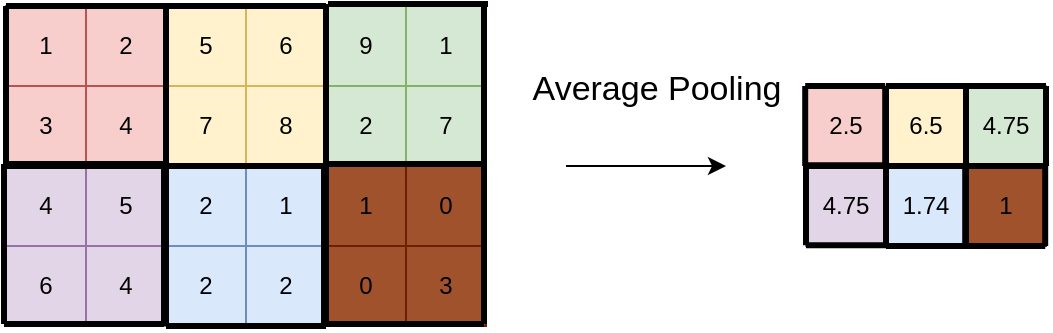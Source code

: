 <mxfile version="13.1.8" type="device"><diagram id="Bg-7NHBz9WUJBnmVUtov" name="Page-1"><mxGraphModel dx="946" dy="510" grid="1" gridSize="10" guides="1" tooltips="1" connect="1" arrows="1" fold="1" page="1" pageScale="1" pageWidth="827" pageHeight="1169" math="0" shadow="0"><root><mxCell id="0"/><mxCell id="1" parent="0"/><mxCell id="8pw2kfIp1mnG5U4Kt97E-2" value="1" style="whiteSpace=wrap;html=1;aspect=fixed;fillColor=#f8cecc;strokeColor=#b85450;" vertex="1" parent="1"><mxGeometry x="80" y="480" width="40" height="40" as="geometry"/></mxCell><mxCell id="8pw2kfIp1mnG5U4Kt97E-3" value="2" style="whiteSpace=wrap;html=1;aspect=fixed;fillColor=#f8cecc;strokeColor=#b85450;" vertex="1" parent="1"><mxGeometry x="120" y="480" width="40" height="40" as="geometry"/></mxCell><mxCell id="8pw2kfIp1mnG5U4Kt97E-4" value="5" style="whiteSpace=wrap;html=1;aspect=fixed;fillColor=#fff2cc;strokeColor=#d6b656;" vertex="1" parent="1"><mxGeometry x="160" y="480" width="40" height="40" as="geometry"/></mxCell><mxCell id="8pw2kfIp1mnG5U4Kt97E-5" value="6" style="whiteSpace=wrap;html=1;aspect=fixed;fillColor=#fff2cc;strokeColor=#d6b656;" vertex="1" parent="1"><mxGeometry x="200" y="480" width="40" height="40" as="geometry"/></mxCell><mxCell id="8pw2kfIp1mnG5U4Kt97E-6" value="9" style="whiteSpace=wrap;html=1;aspect=fixed;fillColor=#d5e8d4;strokeColor=#82b366;" vertex="1" parent="1"><mxGeometry x="240" y="480" width="40" height="40" as="geometry"/></mxCell><mxCell id="8pw2kfIp1mnG5U4Kt97E-7" value="3" style="whiteSpace=wrap;html=1;aspect=fixed;fillColor=#f8cecc;strokeColor=#b85450;" vertex="1" parent="1"><mxGeometry x="80" y="520" width="40" height="40" as="geometry"/></mxCell><mxCell id="8pw2kfIp1mnG5U4Kt97E-8" value="4" style="whiteSpace=wrap;html=1;aspect=fixed;fillColor=#f8cecc;strokeColor=#b85450;" vertex="1" parent="1"><mxGeometry x="120" y="520" width="40" height="40" as="geometry"/></mxCell><mxCell id="8pw2kfIp1mnG5U4Kt97E-9" value="7" style="whiteSpace=wrap;html=1;aspect=fixed;fillColor=#fff2cc;strokeColor=#d6b656;" vertex="1" parent="1"><mxGeometry x="160" y="520" width="40" height="40" as="geometry"/></mxCell><mxCell id="8pw2kfIp1mnG5U4Kt97E-10" value="8" style="whiteSpace=wrap;html=1;aspect=fixed;fillColor=#fff2cc;strokeColor=#d6b656;" vertex="1" parent="1"><mxGeometry x="200" y="520" width="40" height="40" as="geometry"/></mxCell><mxCell id="8pw2kfIp1mnG5U4Kt97E-11" value="2" style="whiteSpace=wrap;html=1;aspect=fixed;fillColor=#d5e8d4;strokeColor=#82b366;" vertex="1" parent="1"><mxGeometry x="240" y="520" width="40" height="40" as="geometry"/></mxCell><mxCell id="8pw2kfIp1mnG5U4Kt97E-12" value="4" style="whiteSpace=wrap;html=1;aspect=fixed;fillColor=#e1d5e7;strokeColor=#9673a6;" vertex="1" parent="1"><mxGeometry x="80" y="560" width="40" height="40" as="geometry"/></mxCell><mxCell id="8pw2kfIp1mnG5U4Kt97E-13" value="5" style="whiteSpace=wrap;html=1;aspect=fixed;fillColor=#e1d5e7;strokeColor=#9673a6;" vertex="1" parent="1"><mxGeometry x="120" y="560" width="40" height="40" as="geometry"/></mxCell><mxCell id="8pw2kfIp1mnG5U4Kt97E-14" value="2" style="whiteSpace=wrap;html=1;aspect=fixed;fillColor=#dae8fc;strokeColor=#6c8ebf;" vertex="1" parent="1"><mxGeometry x="160" y="560" width="40" height="40" as="geometry"/></mxCell><mxCell id="8pw2kfIp1mnG5U4Kt97E-16" value="1" style="whiteSpace=wrap;html=1;aspect=fixed;fillColor=#a0522d;strokeColor=#6D1F00;fontColor=#000000;labelBackgroundColor=none;" vertex="1" parent="1"><mxGeometry x="240" y="560" width="40" height="40" as="geometry"/></mxCell><mxCell id="8pw2kfIp1mnG5U4Kt97E-17" value="6" style="whiteSpace=wrap;html=1;aspect=fixed;fillColor=#e1d5e7;strokeColor=#9673a6;" vertex="1" parent="1"><mxGeometry x="80" y="600" width="40" height="40" as="geometry"/></mxCell><mxCell id="8pw2kfIp1mnG5U4Kt97E-18" value="4" style="whiteSpace=wrap;html=1;aspect=fixed;fillColor=#e1d5e7;strokeColor=#9673a6;" vertex="1" parent="1"><mxGeometry x="120" y="600" width="40" height="40" as="geometry"/></mxCell><mxCell id="8pw2kfIp1mnG5U4Kt97E-19" value="2" style="whiteSpace=wrap;html=1;aspect=fixed;fillColor=#dae8fc;strokeColor=#6c8ebf;" vertex="1" parent="1"><mxGeometry x="160" y="600" width="40" height="40" as="geometry"/></mxCell><mxCell id="8pw2kfIp1mnG5U4Kt97E-20" value="2" style="whiteSpace=wrap;html=1;aspect=fixed;fillColor=#dae8fc;strokeColor=#6c8ebf;" vertex="1" parent="1"><mxGeometry x="200" y="600" width="40" height="40" as="geometry"/></mxCell><mxCell id="8pw2kfIp1mnG5U4Kt97E-21" value="0" style="whiteSpace=wrap;html=1;aspect=fixed;fillColor=#a0522d;strokeColor=#6D1F00;fontColor=#000000;labelBackgroundColor=none;" vertex="1" parent="1"><mxGeometry x="240" y="600" width="40" height="40" as="geometry"/></mxCell><mxCell id="8pw2kfIp1mnG5U4Kt97E-22" value="2.5" style="whiteSpace=wrap;html=1;aspect=fixed;direction=south;fillColor=#f8cecc;strokeColor=#b85450;" vertex="1" parent="1"><mxGeometry x="480" y="520" width="40" height="40" as="geometry"/></mxCell><mxCell id="8pw2kfIp1mnG5U4Kt97E-23" value="6.5" style="whiteSpace=wrap;html=1;aspect=fixed;fillColor=#fff2cc;strokeColor=#d6b656;" vertex="1" parent="1"><mxGeometry x="520" y="520" width="40" height="40" as="geometry"/></mxCell><mxCell id="8pw2kfIp1mnG5U4Kt97E-24" value="4.75" style="whiteSpace=wrap;html=1;aspect=fixed;fillColor=#d5e8d4;strokeColor=#82b366;" vertex="1" parent="1"><mxGeometry x="560" y="520" width="40" height="40" as="geometry"/></mxCell><mxCell id="8pw2kfIp1mnG5U4Kt97E-44" value="" style="endArrow=classic;html=1;fontSize=33;" edge="1" parent="1"><mxGeometry width="50" height="50" relative="1" as="geometry"><mxPoint x="360" y="560" as="sourcePoint"/><mxPoint x="440" y="560" as="targetPoint"/></mxGeometry></mxCell><mxCell id="8pw2kfIp1mnG5U4Kt97E-68" value="1" style="whiteSpace=wrap;html=1;aspect=fixed;fillColor=#d5e8d4;strokeColor=#82b366;" vertex="1" parent="1"><mxGeometry x="280" y="480" width="40" height="40" as="geometry"/></mxCell><mxCell id="8pw2kfIp1mnG5U4Kt97E-69" value="7" style="whiteSpace=wrap;html=1;aspect=fixed;fillColor=#d5e8d4;strokeColor=#82b366;" vertex="1" parent="1"><mxGeometry x="280" y="520" width="40" height="40" as="geometry"/></mxCell><mxCell id="8pw2kfIp1mnG5U4Kt97E-70" value="0" style="whiteSpace=wrap;html=1;aspect=fixed;fillColor=#a0522d;strokeColor=#6D1F00;fontColor=#000000;labelBackgroundColor=none;" vertex="1" parent="1"><mxGeometry x="280" y="560" width="40" height="40" as="geometry"/></mxCell><mxCell id="8pw2kfIp1mnG5U4Kt97E-71" value="3" style="whiteSpace=wrap;html=1;aspect=fixed;fillColor=#a0522d;strokeColor=#6D1F00;fontColor=#000000;labelBackgroundColor=none;" vertex="1" parent="1"><mxGeometry x="280" y="600" width="40" height="40" as="geometry"/></mxCell><mxCell id="8pw2kfIp1mnG5U4Kt97E-74" value="4.75" style="whiteSpace=wrap;html=1;aspect=fixed;fillColor=#e1d5e7;strokeColor=#9673a6;" vertex="1" parent="1"><mxGeometry x="480" y="560" width="40" height="40" as="geometry"/></mxCell><mxCell id="8pw2kfIp1mnG5U4Kt97E-75" value="1.74" style="whiteSpace=wrap;html=1;aspect=fixed;fillColor=#dae8fc;strokeColor=#6c8ebf;" vertex="1" parent="1"><mxGeometry x="520" y="560" width="40" height="40" as="geometry"/></mxCell><mxCell id="8pw2kfIp1mnG5U4Kt97E-76" value="1" style="whiteSpace=wrap;html=1;aspect=fixed;fillColor=#a0522d;strokeColor=#6D1F00;fontColor=#000000;" vertex="1" parent="1"><mxGeometry x="560" y="560" width="40" height="40" as="geometry"/></mxCell><mxCell id="8pw2kfIp1mnG5U4Kt97E-116" value="1" style="whiteSpace=wrap;html=1;aspect=fixed;fillColor=#dae8fc;strokeColor=#6c8ebf;" vertex="1" parent="1"><mxGeometry x="200" y="560" width="40" height="40" as="geometry"/></mxCell><mxCell id="8pw2kfIp1mnG5U4Kt97E-117" value="" style="endArrow=none;html=1;strokeWidth=3;fontSize=33;fontColor=#000000;" edge="1" parent="1"><mxGeometry width="50" height="50" relative="1" as="geometry"><mxPoint x="160" y="480" as="sourcePoint"/><mxPoint x="240" y="480" as="targetPoint"/></mxGeometry></mxCell><mxCell id="8pw2kfIp1mnG5U4Kt97E-118" value="" style="endArrow=none;html=1;strokeWidth=3;fontSize=33;fontColor=#000000;" edge="1" parent="1"><mxGeometry width="50" height="50" relative="1" as="geometry"><mxPoint x="160" y="560" as="sourcePoint"/><mxPoint x="240" y="560" as="targetPoint"/></mxGeometry></mxCell><mxCell id="8pw2kfIp1mnG5U4Kt97E-119" value="" style="endArrow=none;html=1;strokeWidth=3;fontSize=33;fontColor=#000000;" edge="1" parent="1"><mxGeometry width="50" height="50" relative="1" as="geometry"><mxPoint x="240" y="480" as="sourcePoint"/><mxPoint x="240" y="560" as="targetPoint"/></mxGeometry></mxCell><mxCell id="8pw2kfIp1mnG5U4Kt97E-120" value="" style="endArrow=none;html=1;strokeWidth=3;fontSize=33;fontColor=#000000;" edge="1" parent="1"><mxGeometry width="50" height="50" relative="1" as="geometry"><mxPoint x="160" y="560" as="sourcePoint"/><mxPoint x="160" y="480" as="targetPoint"/></mxGeometry></mxCell><mxCell id="8pw2kfIp1mnG5U4Kt97E-121" value="" style="endArrow=none;html=1;strokeWidth=3;fontSize=33;fontColor=#000000;" edge="1" parent="1"><mxGeometry width="50" height="50" relative="1" as="geometry"><mxPoint x="80" y="480" as="sourcePoint"/><mxPoint x="160" y="480" as="targetPoint"/></mxGeometry></mxCell><mxCell id="8pw2kfIp1mnG5U4Kt97E-122" value="" style="endArrow=none;html=1;strokeWidth=3;fontSize=33;fontColor=#000000;" edge="1" parent="1"><mxGeometry width="50" height="50" relative="1" as="geometry"><mxPoint x="80" y="560" as="sourcePoint"/><mxPoint x="160" y="560" as="targetPoint"/></mxGeometry></mxCell><mxCell id="8pw2kfIp1mnG5U4Kt97E-123" value="" style="endArrow=none;html=1;strokeWidth=3;fontSize=33;fontColor=#000000;" edge="1" parent="1"><mxGeometry width="50" height="50" relative="1" as="geometry"><mxPoint x="160" y="480" as="sourcePoint"/><mxPoint x="160" y="560" as="targetPoint"/></mxGeometry></mxCell><mxCell id="8pw2kfIp1mnG5U4Kt97E-124" value="" style="endArrow=none;html=1;strokeWidth=3;fontSize=33;fontColor=#000000;" edge="1" parent="1"><mxGeometry width="50" height="50" relative="1" as="geometry"><mxPoint x="80" y="560" as="sourcePoint"/><mxPoint x="80" y="480" as="targetPoint"/></mxGeometry></mxCell><mxCell id="8pw2kfIp1mnG5U4Kt97E-125" value="" style="endArrow=none;html=1;strokeWidth=3;fontSize=33;fontColor=#000000;" edge="1" parent="1"><mxGeometry width="50" height="50" relative="1" as="geometry"><mxPoint x="241" y="479" as="sourcePoint"/><mxPoint x="321" y="479" as="targetPoint"/></mxGeometry></mxCell><mxCell id="8pw2kfIp1mnG5U4Kt97E-126" value="" style="endArrow=none;html=1;strokeWidth=3;fontSize=33;fontColor=#000000;" edge="1" parent="1"><mxGeometry width="50" height="50" relative="1" as="geometry"><mxPoint x="240" y="559" as="sourcePoint"/><mxPoint x="320" y="559" as="targetPoint"/></mxGeometry></mxCell><mxCell id="8pw2kfIp1mnG5U4Kt97E-127" value="" style="endArrow=none;html=1;strokeWidth=3;fontSize=33;fontColor=#000000;" edge="1" parent="1"><mxGeometry width="50" height="50" relative="1" as="geometry"><mxPoint x="319" y="480" as="sourcePoint"/><mxPoint x="319" y="560" as="targetPoint"/></mxGeometry></mxCell><mxCell id="8pw2kfIp1mnG5U4Kt97E-128" value="" style="endArrow=none;html=1;strokeWidth=3;fontSize=33;fontColor=#000000;" edge="1" parent="1"><mxGeometry width="50" height="50" relative="1" as="geometry"><mxPoint x="240" y="559" as="sourcePoint"/><mxPoint x="240" y="479" as="targetPoint"/></mxGeometry></mxCell><mxCell id="8pw2kfIp1mnG5U4Kt97E-129" value="" style="endArrow=none;html=1;strokeWidth=3;fontSize=33;fontColor=#000000;" edge="1" parent="1"><mxGeometry width="50" height="50" relative="1" as="geometry"><mxPoint x="79" y="559" as="sourcePoint"/><mxPoint x="159" y="559" as="targetPoint"/></mxGeometry></mxCell><mxCell id="8pw2kfIp1mnG5U4Kt97E-130" value="" style="endArrow=none;html=1;strokeWidth=3;fontSize=33;fontColor=#000000;" edge="1" parent="1"><mxGeometry width="50" height="50" relative="1" as="geometry"><mxPoint x="79" y="639" as="sourcePoint"/><mxPoint x="159" y="639" as="targetPoint"/></mxGeometry></mxCell><mxCell id="8pw2kfIp1mnG5U4Kt97E-131" value="" style="endArrow=none;html=1;strokeWidth=3;fontSize=33;fontColor=#000000;" edge="1" parent="1"><mxGeometry width="50" height="50" relative="1" as="geometry"><mxPoint x="159" y="559" as="sourcePoint"/><mxPoint x="159" y="639" as="targetPoint"/></mxGeometry></mxCell><mxCell id="8pw2kfIp1mnG5U4Kt97E-132" value="" style="endArrow=none;html=1;strokeWidth=3;fontSize=33;fontColor=#000000;" edge="1" parent="1"><mxGeometry width="50" height="50" relative="1" as="geometry"><mxPoint x="79" y="639" as="sourcePoint"/><mxPoint x="79" y="559" as="targetPoint"/></mxGeometry></mxCell><mxCell id="8pw2kfIp1mnG5U4Kt97E-133" value="" style="endArrow=none;html=1;strokeWidth=3;fontSize=33;fontColor=#000000;" edge="1" parent="1"><mxGeometry width="50" height="50" relative="1" as="geometry"><mxPoint x="160" y="560" as="sourcePoint"/><mxPoint x="240" y="560" as="targetPoint"/></mxGeometry></mxCell><mxCell id="8pw2kfIp1mnG5U4Kt97E-134" value="" style="endArrow=none;html=1;strokeWidth=3;fontSize=33;fontColor=#000000;" edge="1" parent="1"><mxGeometry width="50" height="50" relative="1" as="geometry"><mxPoint x="160" y="640" as="sourcePoint"/><mxPoint x="240" y="640" as="targetPoint"/></mxGeometry></mxCell><mxCell id="8pw2kfIp1mnG5U4Kt97E-135" value="" style="endArrow=none;html=1;strokeWidth=3;fontSize=33;fontColor=#000000;" edge="1" parent="1"><mxGeometry width="50" height="50" relative="1" as="geometry"><mxPoint x="240" y="560" as="sourcePoint"/><mxPoint x="240" y="640" as="targetPoint"/></mxGeometry></mxCell><mxCell id="8pw2kfIp1mnG5U4Kt97E-136" value="" style="endArrow=none;html=1;strokeWidth=3;fontSize=33;fontColor=#000000;" edge="1" parent="1"><mxGeometry width="50" height="50" relative="1" as="geometry"><mxPoint x="160" y="640" as="sourcePoint"/><mxPoint x="160" y="560" as="targetPoint"/></mxGeometry></mxCell><mxCell id="8pw2kfIp1mnG5U4Kt97E-137" value="" style="endArrow=none;html=1;strokeWidth=3;fontSize=33;fontColor=#000000;" edge="1" parent="1"><mxGeometry width="50" height="50" relative="1" as="geometry"><mxPoint x="239" y="559" as="sourcePoint"/><mxPoint x="319" y="559" as="targetPoint"/></mxGeometry></mxCell><mxCell id="8pw2kfIp1mnG5U4Kt97E-138" value="" style="endArrow=none;html=1;strokeWidth=3;fontSize=33;fontColor=#000000;" edge="1" parent="1"><mxGeometry width="50" height="50" relative="1" as="geometry"><mxPoint x="239" y="639" as="sourcePoint"/><mxPoint x="319" y="639" as="targetPoint"/></mxGeometry></mxCell><mxCell id="8pw2kfIp1mnG5U4Kt97E-139" value="" style="endArrow=none;html=1;strokeWidth=3;fontSize=33;fontColor=#000000;" edge="1" parent="1"><mxGeometry width="50" height="50" relative="1" as="geometry"><mxPoint x="319" y="559" as="sourcePoint"/><mxPoint x="319" y="639" as="targetPoint"/></mxGeometry></mxCell><mxCell id="8pw2kfIp1mnG5U4Kt97E-140" value="" style="endArrow=none;html=1;strokeWidth=3;fontSize=33;fontColor=#000000;" edge="1" parent="1"><mxGeometry width="50" height="50" relative="1" as="geometry"><mxPoint x="239" y="639" as="sourcePoint"/><mxPoint x="239" y="559" as="targetPoint"/></mxGeometry></mxCell><mxCell id="8pw2kfIp1mnG5U4Kt97E-141" value="" style="endArrow=none;html=1;strokeWidth=3;fontSize=33;fontColor=#000000;" edge="1" parent="1"><mxGeometry width="50" height="50" relative="1" as="geometry"><mxPoint x="479.6" y="560" as="sourcePoint"/><mxPoint x="479.6" y="520" as="targetPoint"/></mxGeometry></mxCell><mxCell id="8pw2kfIp1mnG5U4Kt97E-143" value="" style="endArrow=none;html=1;strokeWidth=3;fontSize=33;fontColor=#000000;" edge="1" parent="1"><mxGeometry width="50" height="50" relative="1" as="geometry"><mxPoint x="519.6" y="560" as="sourcePoint"/><mxPoint x="519.6" y="520" as="targetPoint"/><Array as="points"><mxPoint x="519.6" y="540"/></Array></mxGeometry></mxCell><mxCell id="8pw2kfIp1mnG5U4Kt97E-144" value="" style="endArrow=none;html=1;strokeWidth=3;fontSize=33;fontColor=#000000;" edge="1" parent="1"><mxGeometry width="50" height="50" relative="1" as="geometry"><mxPoint x="479.6" y="560" as="sourcePoint"/><mxPoint x="519.6" y="560" as="targetPoint"/></mxGeometry></mxCell><mxCell id="8pw2kfIp1mnG5U4Kt97E-145" value="" style="endArrow=none;html=1;strokeWidth=3;fontSize=33;fontColor=#000000;" edge="1" parent="1"><mxGeometry width="50" height="50" relative="1" as="geometry"><mxPoint x="479.6" y="520" as="sourcePoint"/><mxPoint x="519.6" y="520" as="targetPoint"/></mxGeometry></mxCell><mxCell id="8pw2kfIp1mnG5U4Kt97E-148" value="" style="endArrow=none;html=1;strokeWidth=3;fontSize=33;fontColor=#000000;" edge="1" parent="1"><mxGeometry width="50" height="50" relative="1" as="geometry"><mxPoint x="480" y="599.6" as="sourcePoint"/><mxPoint x="480" y="559.6" as="targetPoint"/></mxGeometry></mxCell><mxCell id="8pw2kfIp1mnG5U4Kt97E-149" value="" style="endArrow=none;html=1;strokeWidth=3;fontSize=33;fontColor=#000000;" edge="1" parent="1"><mxGeometry width="50" height="50" relative="1" as="geometry"><mxPoint x="520" y="599.6" as="sourcePoint"/><mxPoint x="520" y="559.6" as="targetPoint"/><Array as="points"><mxPoint x="520" y="579.6"/></Array></mxGeometry></mxCell><mxCell id="8pw2kfIp1mnG5U4Kt97E-150" value="" style="endArrow=none;html=1;strokeWidth=3;fontSize=33;fontColor=#000000;" edge="1" parent="1"><mxGeometry width="50" height="50" relative="1" as="geometry"><mxPoint x="480" y="599.6" as="sourcePoint"/><mxPoint x="520" y="599.6" as="targetPoint"/><Array as="points"><mxPoint x="500" y="599.6"/></Array></mxGeometry></mxCell><mxCell id="8pw2kfIp1mnG5U4Kt97E-151" value="" style="endArrow=none;html=1;strokeWidth=3;fontSize=33;fontColor=#000000;" edge="1" parent="1"><mxGeometry width="50" height="50" relative="1" as="geometry"><mxPoint x="480" y="559.6" as="sourcePoint"/><mxPoint x="520" y="559.6" as="targetPoint"/></mxGeometry></mxCell><mxCell id="8pw2kfIp1mnG5U4Kt97E-152" value="" style="endArrow=none;html=1;strokeWidth=3;fontSize=33;fontColor=#000000;" edge="1" parent="1"><mxGeometry width="50" height="50" relative="1" as="geometry"><mxPoint x="520" y="600" as="sourcePoint"/><mxPoint x="520" y="560" as="targetPoint"/></mxGeometry></mxCell><mxCell id="8pw2kfIp1mnG5U4Kt97E-153" value="" style="endArrow=none;html=1;strokeWidth=3;fontSize=33;fontColor=#000000;" edge="1" parent="1"><mxGeometry width="50" height="50" relative="1" as="geometry"><mxPoint x="560" y="600" as="sourcePoint"/><mxPoint x="560" y="560" as="targetPoint"/><Array as="points"><mxPoint x="560" y="580"/></Array></mxGeometry></mxCell><mxCell id="8pw2kfIp1mnG5U4Kt97E-154" value="" style="endArrow=none;html=1;strokeWidth=3;fontSize=33;fontColor=#000000;" edge="1" parent="1"><mxGeometry width="50" height="50" relative="1" as="geometry"><mxPoint x="520" y="600" as="sourcePoint"/><mxPoint x="560" y="600" as="targetPoint"/></mxGeometry></mxCell><mxCell id="8pw2kfIp1mnG5U4Kt97E-155" value="" style="endArrow=none;html=1;strokeWidth=3;fontSize=33;fontColor=#000000;" edge="1" parent="1"><mxGeometry width="50" height="50" relative="1" as="geometry"><mxPoint x="520" y="560" as="sourcePoint"/><mxPoint x="560" y="560" as="targetPoint"/></mxGeometry></mxCell><mxCell id="8pw2kfIp1mnG5U4Kt97E-156" value="" style="endArrow=none;html=1;strokeWidth=3;fontSize=33;fontColor=#000000;" edge="1" parent="1"><mxGeometry width="50" height="50" relative="1" as="geometry"><mxPoint x="520" y="560" as="sourcePoint"/><mxPoint x="520" y="520" as="targetPoint"/></mxGeometry></mxCell><mxCell id="8pw2kfIp1mnG5U4Kt97E-157" value="" style="endArrow=none;html=1;strokeWidth=3;fontSize=33;fontColor=#000000;" edge="1" parent="1"><mxGeometry width="50" height="50" relative="1" as="geometry"><mxPoint x="560" y="560" as="sourcePoint"/><mxPoint x="560" y="520" as="targetPoint"/><Array as="points"><mxPoint x="560" y="540"/></Array></mxGeometry></mxCell><mxCell id="8pw2kfIp1mnG5U4Kt97E-158" value="" style="endArrow=none;html=1;strokeWidth=3;fontSize=33;fontColor=#000000;" edge="1" parent="1"><mxGeometry width="50" height="50" relative="1" as="geometry"><mxPoint x="520" y="560" as="sourcePoint"/><mxPoint x="560" y="560" as="targetPoint"/></mxGeometry></mxCell><mxCell id="8pw2kfIp1mnG5U4Kt97E-159" value="" style="endArrow=none;html=1;strokeWidth=3;fontSize=33;fontColor=#000000;" edge="1" parent="1"><mxGeometry width="50" height="50" relative="1" as="geometry"><mxPoint x="520" y="520" as="sourcePoint"/><mxPoint x="560" y="520" as="targetPoint"/></mxGeometry></mxCell><mxCell id="8pw2kfIp1mnG5U4Kt97E-160" value="" style="endArrow=none;html=1;strokeWidth=3;fontSize=33;fontColor=#000000;" edge="1" parent="1"><mxGeometry width="50" height="50" relative="1" as="geometry"><mxPoint x="560" y="560" as="sourcePoint"/><mxPoint x="560" y="520" as="targetPoint"/></mxGeometry></mxCell><mxCell id="8pw2kfIp1mnG5U4Kt97E-161" value="" style="endArrow=none;html=1;strokeWidth=3;fontSize=33;fontColor=#000000;" edge="1" parent="1"><mxGeometry width="50" height="50" relative="1" as="geometry"><mxPoint x="600" y="560" as="sourcePoint"/><mxPoint x="600" y="520" as="targetPoint"/><Array as="points"><mxPoint x="600" y="540"/></Array></mxGeometry></mxCell><mxCell id="8pw2kfIp1mnG5U4Kt97E-162" value="" style="endArrow=none;html=1;strokeWidth=3;fontSize=33;fontColor=#000000;" edge="1" parent="1"><mxGeometry width="50" height="50" relative="1" as="geometry"><mxPoint x="560" y="560" as="sourcePoint"/><mxPoint x="600" y="560" as="targetPoint"/></mxGeometry></mxCell><mxCell id="8pw2kfIp1mnG5U4Kt97E-163" value="" style="endArrow=none;html=1;strokeWidth=3;fontSize=33;fontColor=#000000;" edge="1" parent="1"><mxGeometry width="50" height="50" relative="1" as="geometry"><mxPoint x="560" y="520" as="sourcePoint"/><mxPoint x="600" y="520" as="targetPoint"/></mxGeometry></mxCell><mxCell id="8pw2kfIp1mnG5U4Kt97E-164" value="" style="endArrow=none;html=1;strokeWidth=3;fontSize=33;fontColor=#000000;" edge="1" parent="1"><mxGeometry width="50" height="50" relative="1" as="geometry"><mxPoint x="559.6" y="600" as="sourcePoint"/><mxPoint x="559.6" y="560" as="targetPoint"/></mxGeometry></mxCell><mxCell id="8pw2kfIp1mnG5U4Kt97E-165" value="" style="endArrow=none;html=1;strokeWidth=3;fontSize=33;fontColor=#000000;" edge="1" parent="1"><mxGeometry width="50" height="50" relative="1" as="geometry"><mxPoint x="599.6" y="600" as="sourcePoint"/><mxPoint x="599.6" y="560" as="targetPoint"/><Array as="points"><mxPoint x="599.6" y="580"/></Array></mxGeometry></mxCell><mxCell id="8pw2kfIp1mnG5U4Kt97E-166" value="" style="endArrow=none;html=1;strokeWidth=3;fontSize=33;fontColor=#000000;" edge="1" parent="1"><mxGeometry width="50" height="50" relative="1" as="geometry"><mxPoint x="559.6" y="600" as="sourcePoint"/><mxPoint x="599.6" y="600" as="targetPoint"/></mxGeometry></mxCell><mxCell id="8pw2kfIp1mnG5U4Kt97E-167" value="" style="endArrow=none;html=1;strokeWidth=3;fontSize=33;fontColor=#000000;" edge="1" parent="1"><mxGeometry width="50" height="50" relative="1" as="geometry"><mxPoint x="559.6" y="560" as="sourcePoint"/><mxPoint x="599.6" y="560" as="targetPoint"/></mxGeometry></mxCell><mxCell id="8pw2kfIp1mnG5U4Kt97E-168" value="&lt;font style=&quot;font-size: 17px&quot;&gt;Average Pooling&lt;/font&gt;" style="text;html=1;align=center;verticalAlign=middle;resizable=0;points=[];autosize=1;fontSize=33;fontColor=#000000;" vertex="1" parent="1"><mxGeometry x="335" y="490" width="140" height="50" as="geometry"/></mxCell></root></mxGraphModel></diagram></mxfile>